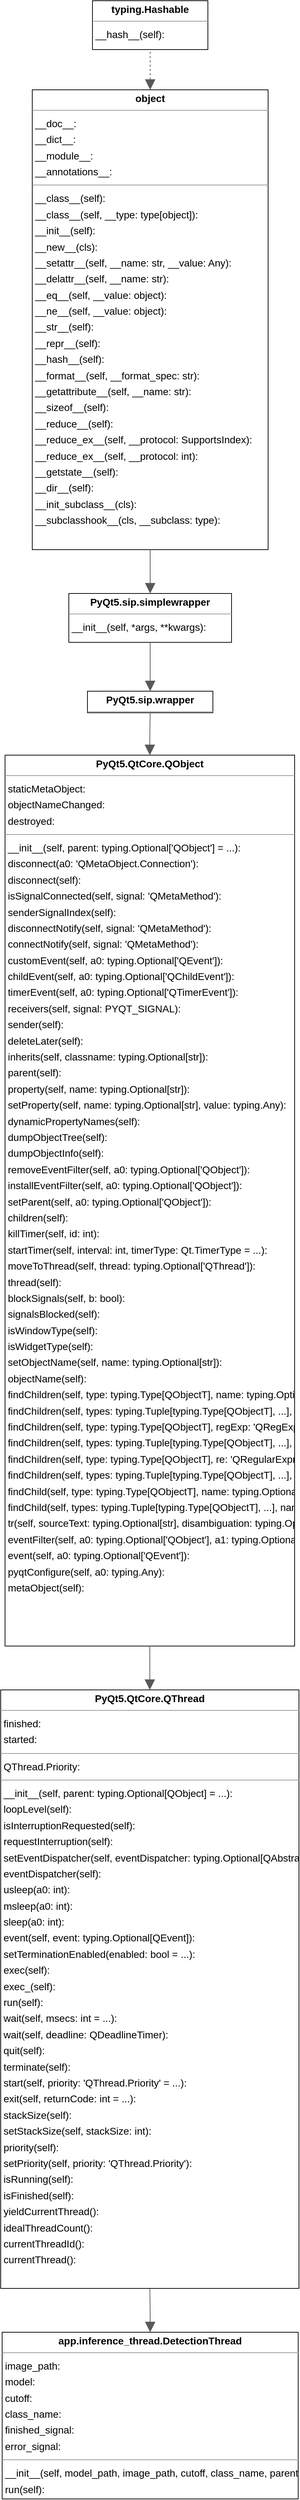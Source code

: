<mxGraphModel dx="0" dy="0" grid="1" gridSize="10" guides="1" tooltips="1" connect="1" arrows="1" fold="1" page="0" pageScale="1" background="none" math="0" shadow="0">
  <root>
    <mxCell id="0" />
    <mxCell id="1" parent="0" />
    <mxCell id="node1" parent="1" vertex="1" value="&lt;p style=&quot;margin:0px;margin-top:4px;text-align:center;&quot;&gt;&lt;b&gt;PyQt5.QtCore.QObject&lt;/b&gt;&lt;/p&gt;&lt;hr size=&quot;1&quot;/&gt;&lt;p style=&quot;margin:0 0 0 4px;line-height:1.6;&quot;&gt; staticMetaObject: &lt;br/&gt; objectNameChanged: &lt;br/&gt; destroyed: &lt;/p&gt;&lt;hr size=&quot;1&quot;/&gt;&lt;p style=&quot;margin:0 0 0 4px;line-height:1.6;&quot;&gt; __init__(self, parent: typing.Optional[&amp;#39;QObject&amp;#39;] = ...): &lt;br/&gt; disconnect(a0: &amp;#39;QMetaObject.Connection&amp;#39;): &lt;br/&gt; disconnect(self): &lt;br/&gt; isSignalConnected(self, signal: &amp;#39;QMetaMethod&amp;#39;): &lt;br/&gt; senderSignalIndex(self): &lt;br/&gt; disconnectNotify(self, signal: &amp;#39;QMetaMethod&amp;#39;): &lt;br/&gt; connectNotify(self, signal: &amp;#39;QMetaMethod&amp;#39;): &lt;br/&gt; customEvent(self, a0: typing.Optional[&amp;#39;QEvent&amp;#39;]): &lt;br/&gt; childEvent(self, a0: typing.Optional[&amp;#39;QChildEvent&amp;#39;]): &lt;br/&gt; timerEvent(self, a0: typing.Optional[&amp;#39;QTimerEvent&amp;#39;]): &lt;br/&gt; receivers(self, signal: PYQT_SIGNAL): &lt;br/&gt; sender(self): &lt;br/&gt; deleteLater(self): &lt;br/&gt; inherits(self, classname: typing.Optional[str]): &lt;br/&gt; parent(self): &lt;br/&gt; property(self, name: typing.Optional[str]): &lt;br/&gt; setProperty(self, name: typing.Optional[str], value: typing.Any): &lt;br/&gt; dynamicPropertyNames(self): &lt;br/&gt; dumpObjectTree(self): &lt;br/&gt; dumpObjectInfo(self): &lt;br/&gt; removeEventFilter(self, a0: typing.Optional[&amp;#39;QObject&amp;#39;]): &lt;br/&gt; installEventFilter(self, a0: typing.Optional[&amp;#39;QObject&amp;#39;]): &lt;br/&gt; setParent(self, a0: typing.Optional[&amp;#39;QObject&amp;#39;]): &lt;br/&gt; children(self): &lt;br/&gt; killTimer(self, id: int): &lt;br/&gt; startTimer(self, interval: int, timerType: Qt.TimerType = ...): &lt;br/&gt; moveToThread(self, thread: typing.Optional[&amp;#39;QThread&amp;#39;]): &lt;br/&gt; thread(self): &lt;br/&gt; blockSignals(self, b: bool): &lt;br/&gt; signalsBlocked(self): &lt;br/&gt; isWindowType(self): &lt;br/&gt; isWidgetType(self): &lt;br/&gt; setObjectName(self, name: typing.Optional[str]): &lt;br/&gt; objectName(self): &lt;br/&gt; findChildren(self, type: typing.Type[QObjectT], name: typing.Optional[str] = ..., options: typing.Union[Qt.FindChildOptions, Qt.FindChildOption] = ...): &lt;br/&gt; findChildren(self, types: typing.Tuple[typing.Type[QObjectT], ...], name: typing.Optional[str] = ..., options: typing.Union[Qt.FindChildOptions, Qt.FindChildOption] = ...): &lt;br/&gt; findChildren(self, type: typing.Type[QObjectT], regExp: &amp;#39;QRegExp&amp;#39;, options: typing.Union[Qt.FindChildOptions, Qt.FindChildOption] = ...): &lt;br/&gt; findChildren(self, types: typing.Tuple[typing.Type[QObjectT], ...], regExp: &amp;#39;QRegExp&amp;#39;, options: typing.Union[Qt.FindChildOptions, Qt.FindChildOption] = ...): &lt;br/&gt; findChildren(self, type: typing.Type[QObjectT], re: &amp;#39;QRegularExpression&amp;#39;, options: typing.Union[Qt.FindChildOptions, Qt.FindChildOption] = ...): &lt;br/&gt; findChildren(self, types: typing.Tuple[typing.Type[QObjectT], ...], re: &amp;#39;QRegularExpression&amp;#39;, options: typing.Union[Qt.FindChildOptions, Qt.FindChildOption] = ...): &lt;br/&gt; findChild(self, type: typing.Type[QObjectT], name: typing.Optional[str] = ..., options: typing.Union[Qt.FindChildOptions, Qt.FindChildOption] = ...): &lt;br/&gt; findChild(self, types: typing.Tuple[typing.Type[QObjectT], ...], name: typing.Optional[str] = ..., options: typing.Union[Qt.FindChildOptions, Qt.FindChildOption] = ...): &lt;br/&gt; tr(self, sourceText: typing.Optional[str], disambiguation: typing.Optional[str] = ..., n: int = ...): &lt;br/&gt; eventFilter(self, a0: typing.Optional[&amp;#39;QObject&amp;#39;], a1: typing.Optional[&amp;#39;QEvent&amp;#39;]): &lt;br/&gt; event(self, a0: typing.Optional[&amp;#39;QEvent&amp;#39;]): &lt;br/&gt; pyqtConfigure(self, a0: typing.Any): &lt;br/&gt; metaObject(self): &lt;/p&gt;" style="verticalAlign=top;align=left;overflow=fill;fontSize=14;fontFamily=Helvetica;html=1;rounded=0;shadow=0;comic=0;labelBackgroundColor=none;strokeWidth=1;">
      <mxGeometry x="-159" y="1036" width="404" height="1240" as="geometry" />
    </mxCell>
    <mxCell id="node3" parent="1" vertex="1" value="&lt;p style=&quot;margin:0px;margin-top:4px;text-align:center;&quot;&gt;&lt;b&gt;PyQt5.QtCore.QThread&lt;/b&gt;&lt;/p&gt;&lt;hr size=&quot;1&quot;/&gt;&lt;p style=&quot;margin:0 0 0 4px;line-height:1.6;&quot;&gt; finished: &lt;br/&gt; started: &lt;/p&gt;&lt;hr size=&quot;1&quot;/&gt;&lt;p style=&quot;margin:0 0 0 4px;line-height:1.6;&quot;&gt; QThread.Priority: &lt;/p&gt;&lt;hr size=&quot;1&quot;/&gt;&lt;p style=&quot;margin:0 0 0 4px;line-height:1.6;&quot;&gt; __init__(self, parent: typing.Optional[QObject] = ...): &lt;br/&gt; loopLevel(self): &lt;br/&gt; isInterruptionRequested(self): &lt;br/&gt; requestInterruption(self): &lt;br/&gt; setEventDispatcher(self, eventDispatcher: typing.Optional[QAbstractEventDispatcher]): &lt;br/&gt; eventDispatcher(self): &lt;br/&gt; usleep(a0: int): &lt;br/&gt; msleep(a0: int): &lt;br/&gt; sleep(a0: int): &lt;br/&gt; event(self, event: typing.Optional[QEvent]): &lt;br/&gt; setTerminationEnabled(enabled: bool = ...): &lt;br/&gt; exec(self): &lt;br/&gt; exec_(self): &lt;br/&gt; run(self): &lt;br/&gt; wait(self, msecs: int = ...): &lt;br/&gt; wait(self, deadline: QDeadlineTimer): &lt;br/&gt; quit(self): &lt;br/&gt; terminate(self): &lt;br/&gt; start(self, priority: &amp;#39;QThread.Priority&amp;#39; = ...): &lt;br/&gt; exit(self, returnCode: int = ...): &lt;br/&gt; stackSize(self): &lt;br/&gt; setStackSize(self, stackSize: int): &lt;br/&gt; priority(self): &lt;br/&gt; setPriority(self, priority: &amp;#39;QThread.Priority&amp;#39;): &lt;br/&gt; isRunning(self): &lt;br/&gt; isFinished(self): &lt;br/&gt; yieldCurrentThread(): &lt;br/&gt; idealThreadCount(): &lt;br/&gt; currentThreadId(): &lt;br/&gt; currentThread(): &lt;/p&gt;" style="verticalAlign=top;align=left;overflow=fill;fontSize=14;fontFamily=Helvetica;html=1;rounded=0;shadow=0;comic=0;labelBackgroundColor=none;strokeWidth=1;">
      <mxGeometry x="-165" y="2337" width="416" height="833" as="geometry" />
    </mxCell>
    <mxCell id="node0" parent="1" vertex="1" value="&lt;p style=&quot;margin:0px;margin-top:4px;text-align:center;&quot;&gt;&lt;b&gt;PyQt5.sip.simplewrapper&lt;/b&gt;&lt;/p&gt;&lt;hr size=&quot;1&quot;/&gt;&lt;p style=&quot;margin:0 0 0 4px;line-height:1.6;&quot;&gt; __init__(self, *args, **kwargs): &lt;/p&gt;" style="verticalAlign=top;align=left;overflow=fill;fontSize=14;fontFamily=Helvetica;html=1;rounded=0;shadow=0;comic=0;labelBackgroundColor=none;strokeWidth=1;">
      <mxGeometry x="-70" y="811" width="227" height="68" as="geometry" />
    </mxCell>
    <mxCell id="node2" parent="1" vertex="1" value="&lt;p style=&quot;margin:0px;margin-top:4px;text-align:center;&quot;&gt;&lt;b&gt;PyQt5.sip.wrapper&lt;/b&gt;&lt;/p&gt;&lt;hr size=&quot;1&quot;/&gt;" style="verticalAlign=top;align=left;overflow=fill;fontSize=14;fontFamily=Helvetica;html=1;rounded=0;shadow=0;comic=0;labelBackgroundColor=none;strokeWidth=1;">
      <mxGeometry x="-44" y="947" width="175" height="30" as="geometry" />
    </mxCell>
    <mxCell id="node6" parent="1" vertex="1" value="&lt;p style=&quot;margin:0px;margin-top:4px;text-align:center;&quot;&gt;&lt;b&gt;app.inference_thread.DetectionThread&lt;/b&gt;&lt;/p&gt;&lt;hr size=&quot;1&quot;/&gt;&lt;p style=&quot;margin:0 0 0 4px;line-height:1.6;&quot;&gt; image_path: &lt;br/&gt; model: &lt;br/&gt; cutoff: &lt;br/&gt; class_name: &lt;br/&gt; finished_signal: &lt;br/&gt; error_signal: &lt;/p&gt;&lt;hr size=&quot;1&quot;/&gt;&lt;p style=&quot;margin:0 0 0 4px;line-height:1.6;&quot;&gt; __init__(self, model_path, image_path, cutoff, class_name, parent=None): &lt;br/&gt; run(self): &lt;/p&gt;" style="verticalAlign=top;align=left;overflow=fill;fontSize=14;fontFamily=Helvetica;html=1;rounded=0;shadow=0;comic=0;labelBackgroundColor=none;strokeWidth=1;">
      <mxGeometry x="-163" y="3231" width="413" height="232" as="geometry" />
    </mxCell>
    <mxCell id="node4" parent="1" vertex="1" value="&lt;p style=&quot;margin:0px;margin-top:4px;text-align:center;&quot;&gt;&lt;b&gt;object&lt;/b&gt;&lt;/p&gt;&lt;hr size=&quot;1&quot;/&gt;&lt;p style=&quot;margin:0 0 0 4px;line-height:1.6;&quot;&gt; __doc__: &lt;br/&gt; __dict__: &lt;br/&gt; __module__: &lt;br/&gt; __annotations__: &lt;/p&gt;&lt;hr size=&quot;1&quot;/&gt;&lt;p style=&quot;margin:0 0 0 4px;line-height:1.6;&quot;&gt; __class__(self): &lt;br/&gt; __class__(self, __type: type[object]): &lt;br/&gt; __init__(self): &lt;br/&gt; __new__(cls): &lt;br/&gt; __setattr__(self, __name: str, __value: Any): &lt;br/&gt; __delattr__(self, __name: str): &lt;br/&gt; __eq__(self, __value: object): &lt;br/&gt; __ne__(self, __value: object): &lt;br/&gt; __str__(self): &lt;br/&gt; __repr__(self): &lt;br/&gt; __hash__(self): &lt;br/&gt; __format__(self, __format_spec: str): &lt;br/&gt; __getattribute__(self, __name: str): &lt;br/&gt; __sizeof__(self): &lt;br/&gt; __reduce__(self): &lt;br/&gt; __reduce_ex__(self, __protocol: SupportsIndex): &lt;br/&gt; __reduce_ex__(self, __protocol: int): &lt;br/&gt; __getstate__(self): &lt;br/&gt; __dir__(self): &lt;br/&gt; __init_subclass__(cls): &lt;br/&gt; __subclasshook__(cls, __subclass: type): &lt;/p&gt;" style="verticalAlign=top;align=left;overflow=fill;fontSize=14;fontFamily=Helvetica;html=1;rounded=0;shadow=0;comic=0;labelBackgroundColor=none;strokeWidth=1;">
      <mxGeometry x="-121" y="110" width="329" height="640" as="geometry" />
    </mxCell>
    <mxCell id="node5" parent="1" vertex="1" value="&lt;p style=&quot;margin:0px;margin-top:4px;text-align:center;&quot;&gt;&lt;b&gt;typing.Hashable&lt;/b&gt;&lt;/p&gt;&lt;hr size=&quot;1&quot;/&gt;&lt;p style=&quot;margin:0 0 0 4px;line-height:1.6;&quot;&gt; __hash__(self): &lt;/p&gt;" style="verticalAlign=top;align=left;overflow=fill;fontSize=14;fontFamily=Helvetica;html=1;rounded=0;shadow=0;comic=0;labelBackgroundColor=none;strokeWidth=1;">
      <mxGeometry x="-37" y="-14" width="161" height="68" as="geometry" />
    </mxCell>
    <mxCell id="edge1" edge="1" value="" parent="1" source="node1" target="node2" style="html=1;rounded=1;edgeStyle=orthogonalEdgeStyle;dashed=0;startArrow=block;startSize=12;endArrow=none;strokeColor=#595959;exitX=0.500;exitY=0.000;exitDx=0;exitDy=0;entryX=0.500;entryY=1.001;entryDx=0;entryDy=0;">
      <mxGeometry width="50" height="50" relative="1" as="geometry">
        <Array as="points" />
      </mxGeometry>
    </mxCell>
    <mxCell id="edge5" edge="1" value="" parent="1" source="node3" target="node1" style="html=1;rounded=1;edgeStyle=orthogonalEdgeStyle;dashed=0;startArrow=block;startSize=12;endArrow=none;strokeColor=#595959;exitX=0.500;exitY=0.000;exitDx=0;exitDy=0;entryX=0.500;entryY=1.000;entryDx=0;entryDy=0;">
      <mxGeometry width="50" height="50" relative="1" as="geometry">
        <Array as="points" />
      </mxGeometry>
    </mxCell>
    <mxCell id="edge0" edge="1" value="" parent="1" source="node0" target="node4" style="html=1;rounded=1;edgeStyle=orthogonalEdgeStyle;dashed=0;startArrow=block;startSize=12;endArrow=none;strokeColor=#595959;exitX=0.500;exitY=0.000;exitDx=0;exitDy=0;entryX=0.500;entryY=1.000;entryDx=0;entryDy=0;">
      <mxGeometry width="50" height="50" relative="1" as="geometry">
        <Array as="points" />
      </mxGeometry>
    </mxCell>
    <mxCell id="edge2" edge="1" value="" parent="1" source="node2" target="node0" style="html=1;rounded=1;edgeStyle=orthogonalEdgeStyle;dashed=0;startArrow=block;startSize=12;endArrow=none;strokeColor=#595959;exitX=0.500;exitY=0.001;exitDx=0;exitDy=0;entryX=0.500;entryY=1.001;entryDx=0;entryDy=0;">
      <mxGeometry width="50" height="50" relative="1" as="geometry">
        <Array as="points" />
      </mxGeometry>
    </mxCell>
    <mxCell id="edge4" edge="1" value="" parent="1" source="node6" target="node3" style="html=1;rounded=1;edgeStyle=orthogonalEdgeStyle;dashed=0;startArrow=block;startSize=12;endArrow=none;strokeColor=#595959;exitX=0.500;exitY=0.000;exitDx=0;exitDy=0;entryX=0.500;entryY=1.000;entryDx=0;entryDy=0;">
      <mxGeometry width="50" height="50" relative="1" as="geometry">
        <Array as="points" />
      </mxGeometry>
    </mxCell>
    <mxCell id="edge3" edge="1" value="" parent="1" source="node4" target="node5" style="html=1;rounded=1;edgeStyle=orthogonalEdgeStyle;dashed=1;startArrow=block;startSize=12;endArrow=none;strokeColor=#595959;exitX=0.500;exitY=0.000;exitDx=0;exitDy=0;entryX=0.500;entryY=1.000;entryDx=0;entryDy=0;">
      <mxGeometry width="50" height="50" relative="1" as="geometry">
        <Array as="points" />
      </mxGeometry>
    </mxCell>
  </root>
</mxGraphModel>